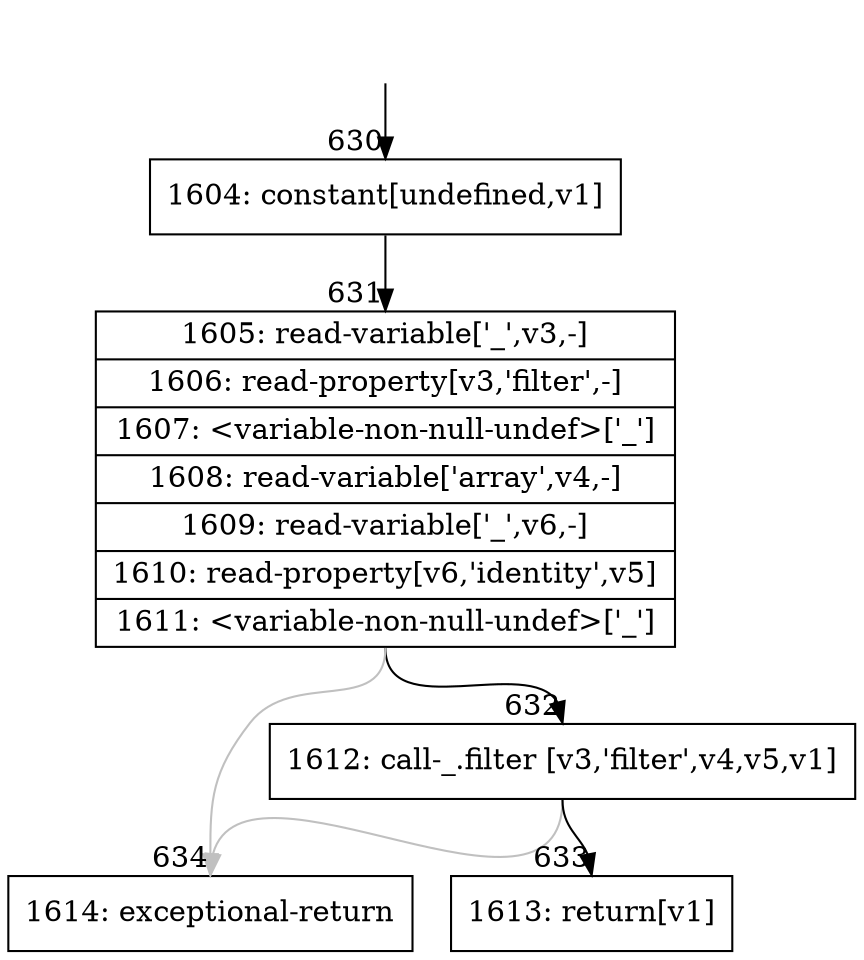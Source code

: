 digraph {
rankdir="TD"
BB_entry56[shape=none,label=""];
BB_entry56 -> BB630 [tailport=s, headport=n, headlabel="    630"]
BB630 [shape=record label="{1604: constant[undefined,v1]}" ] 
BB630 -> BB631 [tailport=s, headport=n, headlabel="      631"]
BB631 [shape=record label="{1605: read-variable['_',v3,-]|1606: read-property[v3,'filter',-]|1607: \<variable-non-null-undef\>['_']|1608: read-variable['array',v4,-]|1609: read-variable['_',v6,-]|1610: read-property[v6,'identity',v5]|1611: \<variable-non-null-undef\>['_']}" ] 
BB631 -> BB632 [tailport=s, headport=n, headlabel="      632"]
BB631 -> BB634 [tailport=s, headport=n, color=gray, headlabel="      634"]
BB632 [shape=record label="{1612: call-_.filter [v3,'filter',v4,v5,v1]}" ] 
BB632 -> BB633 [tailport=s, headport=n, headlabel="      633"]
BB632 -> BB634 [tailport=s, headport=n, color=gray]
BB633 [shape=record label="{1613: return[v1]}" ] 
BB634 [shape=record label="{1614: exceptional-return}" ] 
//#$~ 489
}
